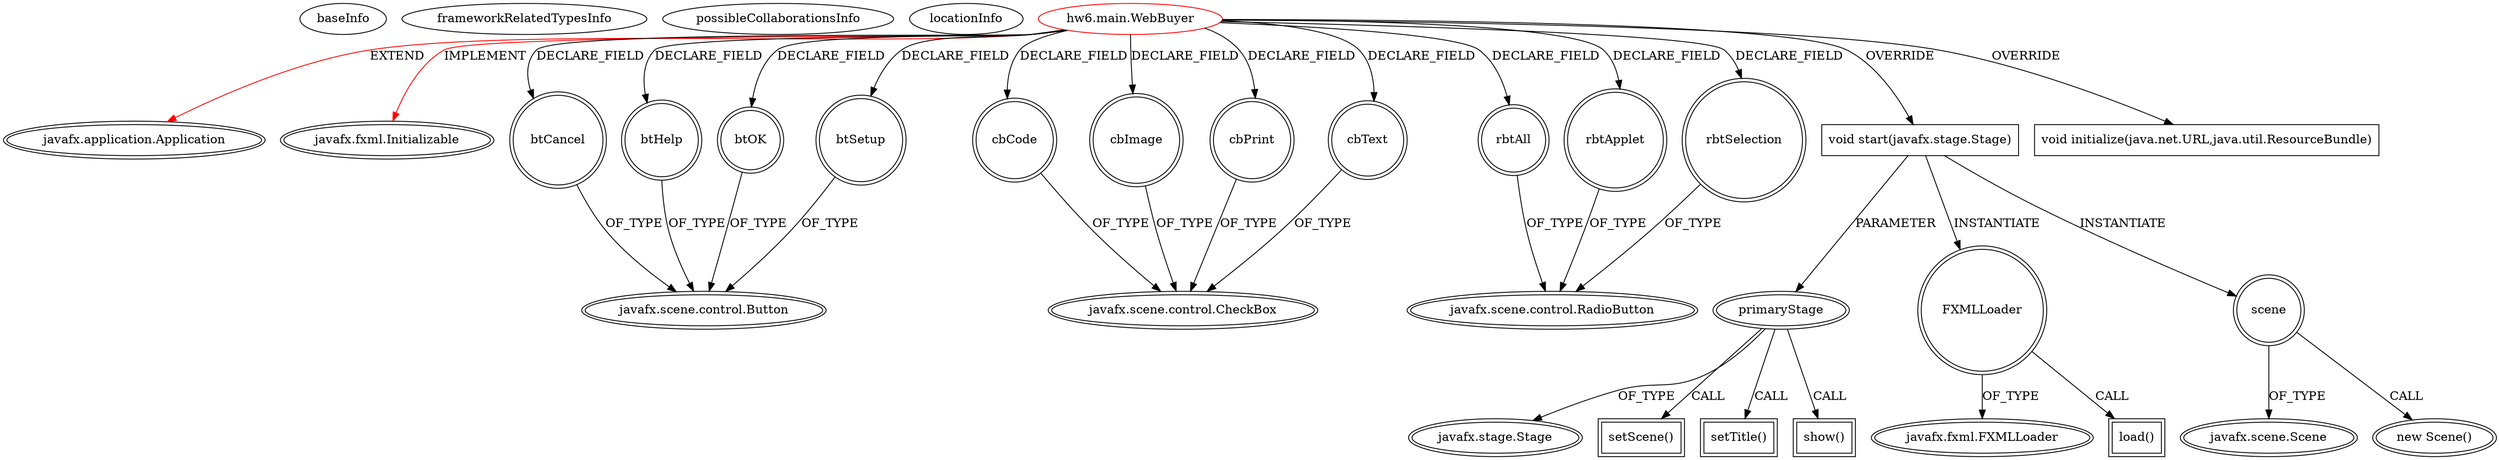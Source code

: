 digraph {
baseInfo[graphId=3282,category="extension_graph",isAnonymous=false,possibleRelation=false]
frameworkRelatedTypesInfo[0="javafx.application.Application",1="javafx.fxml.Initializable"]
possibleCollaborationsInfo[]
locationInfo[projectName="jasonwr-jhuep_ent_web_dev",filePath="/jasonwr-jhuep_ent_web_dev/jhuep_ent_web_dev-master/src/hw6/main/WebBuyer.java",contextSignature="WebBuyer",graphId="3282"]
0[label="hw6.main.WebBuyer",vertexType="ROOT_CLIENT_CLASS_DECLARATION",isFrameworkType=false,color=red]
1[label="javafx.application.Application",vertexType="FRAMEWORK_CLASS_TYPE",isFrameworkType=true,peripheries=2]
2[label="javafx.fxml.Initializable",vertexType="FRAMEWORK_INTERFACE_TYPE",isFrameworkType=true,peripheries=2]
3[label="btCancel",vertexType="FIELD_DECLARATION",isFrameworkType=true,peripheries=2,shape=circle]
4[label="javafx.scene.control.Button",vertexType="FRAMEWORK_CLASS_TYPE",isFrameworkType=true,peripheries=2]
5[label="btHelp",vertexType="FIELD_DECLARATION",isFrameworkType=true,peripheries=2,shape=circle]
7[label="btOK",vertexType="FIELD_DECLARATION",isFrameworkType=true,peripheries=2,shape=circle]
9[label="btSetup",vertexType="FIELD_DECLARATION",isFrameworkType=true,peripheries=2,shape=circle]
11[label="cbCode",vertexType="FIELD_DECLARATION",isFrameworkType=true,peripheries=2,shape=circle]
12[label="javafx.scene.control.CheckBox",vertexType="FRAMEWORK_CLASS_TYPE",isFrameworkType=true,peripheries=2]
13[label="cbImage",vertexType="FIELD_DECLARATION",isFrameworkType=true,peripheries=2,shape=circle]
15[label="cbPrint",vertexType="FIELD_DECLARATION",isFrameworkType=true,peripheries=2,shape=circle]
17[label="cbText",vertexType="FIELD_DECLARATION",isFrameworkType=true,peripheries=2,shape=circle]
19[label="rbtAll",vertexType="FIELD_DECLARATION",isFrameworkType=true,peripheries=2,shape=circle]
20[label="javafx.scene.control.RadioButton",vertexType="FRAMEWORK_CLASS_TYPE",isFrameworkType=true,peripheries=2]
21[label="rbtApplet",vertexType="FIELD_DECLARATION",isFrameworkType=true,peripheries=2,shape=circle]
23[label="rbtSelection",vertexType="FIELD_DECLARATION",isFrameworkType=true,peripheries=2,shape=circle]
25[label="void start(javafx.stage.Stage)",vertexType="OVERRIDING_METHOD_DECLARATION",isFrameworkType=false,shape=box]
26[label="primaryStage",vertexType="PARAMETER_DECLARATION",isFrameworkType=true,peripheries=2]
27[label="javafx.stage.Stage",vertexType="FRAMEWORK_CLASS_TYPE",isFrameworkType=true,peripheries=2]
28[label="FXMLLoader",vertexType="VARIABLE_EXPRESION",isFrameworkType=true,peripheries=2,shape=circle]
30[label="javafx.fxml.FXMLLoader",vertexType="FRAMEWORK_CLASS_TYPE",isFrameworkType=true,peripheries=2]
29[label="load()",vertexType="INSIDE_CALL",isFrameworkType=true,peripheries=2,shape=box]
32[label="scene",vertexType="VARIABLE_EXPRESION",isFrameworkType=true,peripheries=2,shape=circle]
33[label="javafx.scene.Scene",vertexType="FRAMEWORK_CLASS_TYPE",isFrameworkType=true,peripheries=2]
31[label="new Scene()",vertexType="CONSTRUCTOR_CALL",isFrameworkType=true,peripheries=2]
35[label="setScene()",vertexType="INSIDE_CALL",isFrameworkType=true,peripheries=2,shape=box]
37[label="setTitle()",vertexType="INSIDE_CALL",isFrameworkType=true,peripheries=2,shape=box]
39[label="show()",vertexType="INSIDE_CALL",isFrameworkType=true,peripheries=2,shape=box]
40[label="void initialize(java.net.URL,java.util.ResourceBundle)",vertexType="OVERRIDING_METHOD_DECLARATION",isFrameworkType=false,shape=box]
0->1[label="EXTEND",color=red]
0->2[label="IMPLEMENT",color=red]
0->3[label="DECLARE_FIELD"]
3->4[label="OF_TYPE"]
0->5[label="DECLARE_FIELD"]
5->4[label="OF_TYPE"]
0->7[label="DECLARE_FIELD"]
7->4[label="OF_TYPE"]
0->9[label="DECLARE_FIELD"]
9->4[label="OF_TYPE"]
0->11[label="DECLARE_FIELD"]
11->12[label="OF_TYPE"]
0->13[label="DECLARE_FIELD"]
13->12[label="OF_TYPE"]
0->15[label="DECLARE_FIELD"]
15->12[label="OF_TYPE"]
0->17[label="DECLARE_FIELD"]
17->12[label="OF_TYPE"]
0->19[label="DECLARE_FIELD"]
19->20[label="OF_TYPE"]
0->21[label="DECLARE_FIELD"]
21->20[label="OF_TYPE"]
0->23[label="DECLARE_FIELD"]
23->20[label="OF_TYPE"]
0->25[label="OVERRIDE"]
26->27[label="OF_TYPE"]
25->26[label="PARAMETER"]
25->28[label="INSTANTIATE"]
28->30[label="OF_TYPE"]
28->29[label="CALL"]
25->32[label="INSTANTIATE"]
32->33[label="OF_TYPE"]
32->31[label="CALL"]
26->35[label="CALL"]
26->37[label="CALL"]
26->39[label="CALL"]
0->40[label="OVERRIDE"]
}
